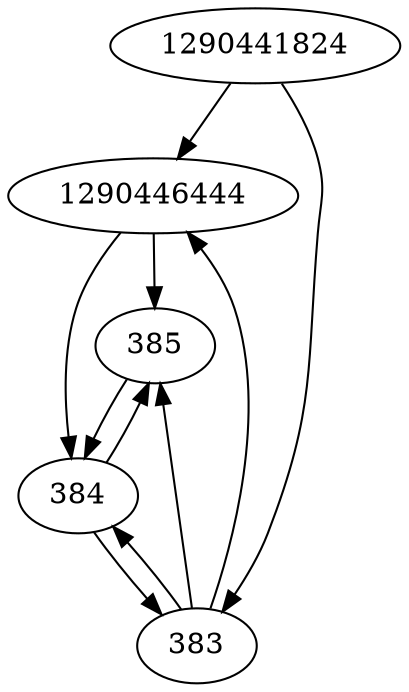 strict digraph  {
1290441824;
385;
384;
1290446444;
383;
1290441824 -> 1290446444;
1290441824 -> 383;
385 -> 384;
384 -> 385;
384 -> 383;
1290446444 -> 384;
1290446444 -> 385;
383 -> 384;
383 -> 1290446444;
383 -> 385;
}
